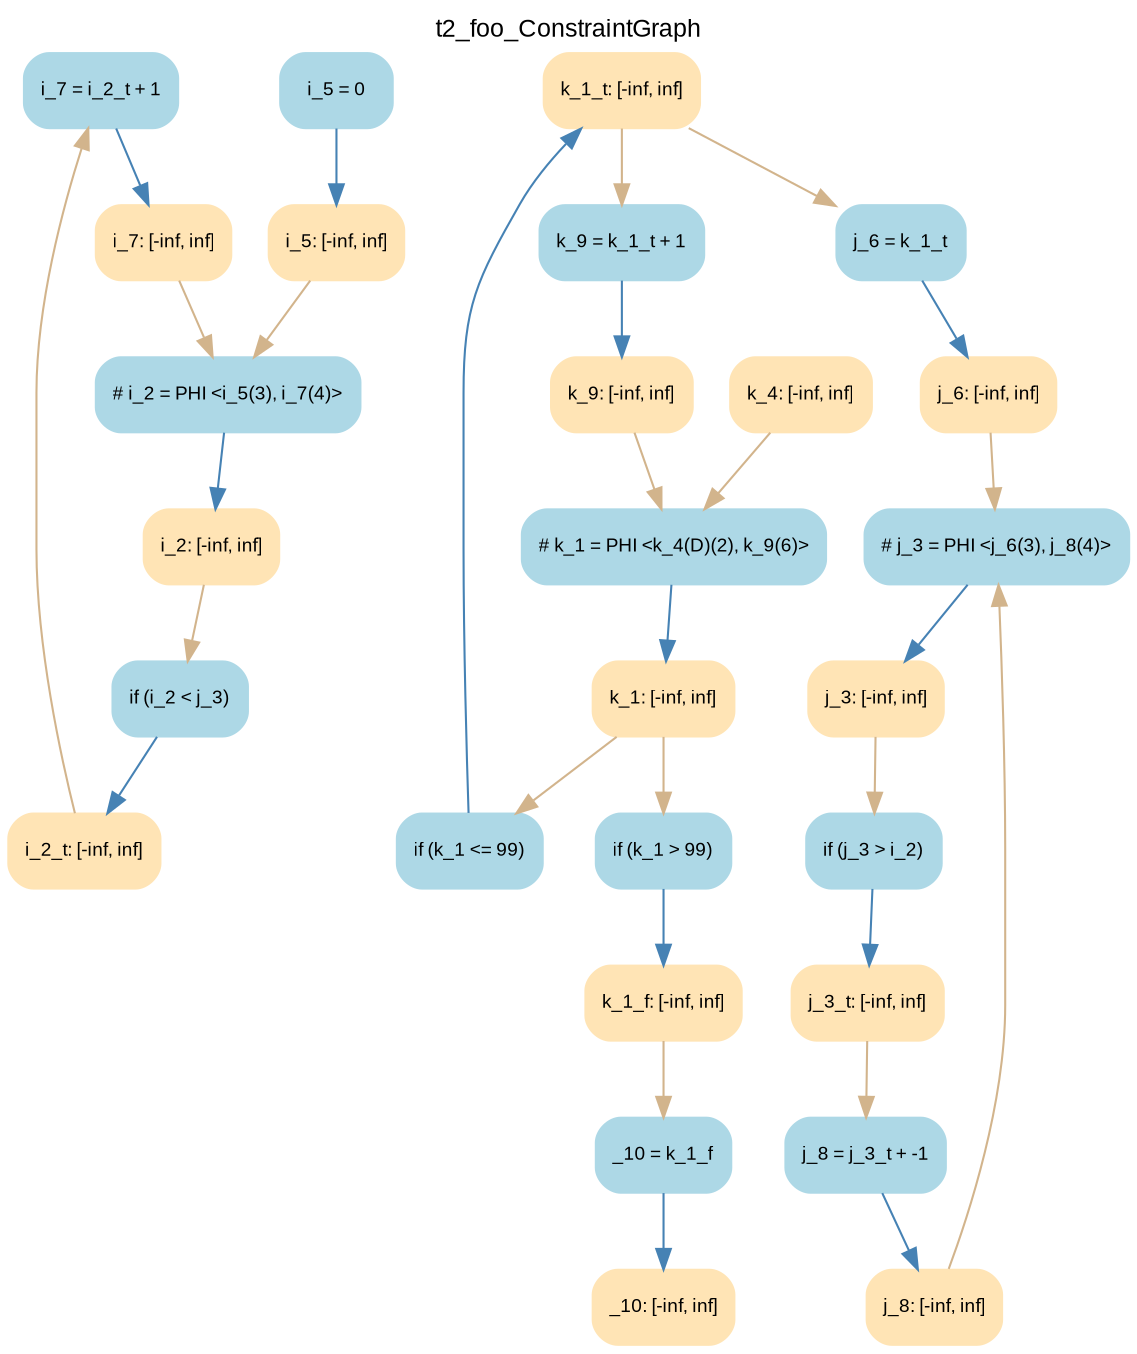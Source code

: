 digraph t2_foo_ConstraintGraph { 
	label=t2_foo_ConstraintGraph
	center=true
	labelloc=top
	fontname=Arial
	fontsize=12
	edge[fontname=Arial, fontsize=10]
	node[fontname=Arial, fontsize=9]

		Node_0 -> Node_1 [color=steelblue]
		Node_2 -> Node_3 [color=steelblue]
		Node_4 -> Node_5 [color=steelblue]
		Node_6 -> Node_7 [color=steelblue]
		Node_8 -> Node_9 [color=steelblue]
		Node_10 -> Node_11 [color=steelblue]
		Node_12 -> Node_13 [color=steelblue]
		Node_14 -> Node_15 [color=steelblue]
		Node_16 -> Node_17 [color=steelblue]
		Node_18 -> Node_19 [color=steelblue]
		Node_20 -> Node_21 [color=steelblue]
		Node_22 -> Node_23 [color=steelblue]
		Node_24 -> Node_25 [color=steelblue]
		Node_25 -> Node_12 [color=tan]
		Node_3 -> Node_24 [color=tan]
		Node_1 -> Node_18 [color=tan]
		Node_15 -> Node_16 [color=tan]
		Node_15 -> Node_4 [color=tan]
		Node_21 -> Node_0 [color=tan]
		Node_5 -> Node_10 [color=tan]
		Node_7 -> Node_14 [color=tan]
		Node_23 -> Node_18 [color=tan]
		Node_9 -> Node_2 [color=tan]
		Node_19 -> Node_20 [color=tan]
		Node_17 -> Node_6 [color=tan]
		Node_17 -> Node_8 [color=tan]
		Node_13 -> Node_2 [color=tan]
		Node_26 -> Node_14 [color=tan]

	Node_0 [fillcolor=lightblue, color=lightblue, shape=Mrecord, style=filled, label="{ i_7 = i_2_t + 1 }"]
	Node_2 [fillcolor=lightblue, color=lightblue, shape=Mrecord, style=filled, label="{ # j_3 = PHI \<j_6(3), j_8(4)\> }"]
	Node_4 [fillcolor=lightblue, color=lightblue, shape=Mrecord, style=filled, label="{ if (k_1 \> 99) }"]
	Node_6 [fillcolor=lightblue, color=lightblue, shape=Mrecord, style=filled, label="{ k_9 = k_1_t + 1 }"]
	Node_8 [fillcolor=lightblue, color=lightblue, shape=Mrecord, style=filled, label="{ j_6 = k_1_t }"]
	Node_10 [fillcolor=lightblue, color=lightblue, shape=Mrecord, style=filled, label="{ _10 = k_1_f }"]
	Node_12 [fillcolor=lightblue, color=lightblue, shape=Mrecord, style=filled, label="{ j_8 = j_3_t + -1 }"]
	Node_14 [fillcolor=lightblue, color=lightblue, shape=Mrecord, style=filled, label="{ # k_1 = PHI \<k_4(D)(2), k_9(6)\> }"]
	Node_16 [fillcolor=lightblue, color=lightblue, shape=Mrecord, style=filled, label="{ if (k_1 \<= 99) }"]
	Node_18 [fillcolor=lightblue, color=lightblue, shape=Mrecord, style=filled, label="{ # i_2 = PHI \<i_5(3), i_7(4)\> }"]
	Node_20 [fillcolor=lightblue, color=lightblue, shape=Mrecord, style=filled, label="{ if (i_2 \< j_3) }"]
	Node_22 [fillcolor=lightblue, color=lightblue, shape=Mrecord, style=filled, label="{ i_5 = 0 }"]
	Node_24 [fillcolor=lightblue, color=lightblue, shape=Mrecord, style=filled, label="{ if (j_3 \> i_2) }"]
	Node_11 [fillcolor=moccasin, color=moccasin, shape=Mrecord, style=filled, label="{ _10: \[-inf, inf\] }"]
	Node_25 [fillcolor=moccasin, color=moccasin, shape=Mrecord, style=filled, label="{ j_3_t: \[-inf, inf\] }"]
	Node_3 [fillcolor=moccasin, color=moccasin, shape=Mrecord, style=filled, label="{ j_3: \[-inf, inf\] }"]
	Node_1 [fillcolor=moccasin, color=moccasin, shape=Mrecord, style=filled, label="{ i_7: \[-inf, inf\] }"]
	Node_15 [fillcolor=moccasin, color=moccasin, shape=Mrecord, style=filled, label="{ k_1: \[-inf, inf\] }"]
	Node_21 [fillcolor=moccasin, color=moccasin, shape=Mrecord, style=filled, label="{ i_2_t: \[-inf, inf\] }"]
	Node_5 [fillcolor=moccasin, color=moccasin, shape=Mrecord, style=filled, label="{ k_1_f: \[-inf, inf\] }"]
	Node_7 [fillcolor=moccasin, color=moccasin, shape=Mrecord, style=filled, label="{ k_9: \[-inf, inf\] }"]
	Node_23 [fillcolor=moccasin, color=moccasin, shape=Mrecord, style=filled, label="{ i_5: \[-inf, inf\] }"]
	Node_9 [fillcolor=moccasin, color=moccasin, shape=Mrecord, style=filled, label="{ j_6: \[-inf, inf\] }"]
	Node_19 [fillcolor=moccasin, color=moccasin, shape=Mrecord, style=filled, label="{ i_2: \[-inf, inf\] }"]
	Node_17 [fillcolor=moccasin, color=moccasin, shape=Mrecord, style=filled, label="{ k_1_t: \[-inf, inf\] }"]
	Node_13 [fillcolor=moccasin, color=moccasin, shape=Mrecord, style=filled, label="{ j_8: \[-inf, inf\] }"]
	Node_26 [fillcolor=moccasin, color=moccasin, shape=Mrecord, style=filled, label="{ k_4: \[-inf, inf\] }"]
}
